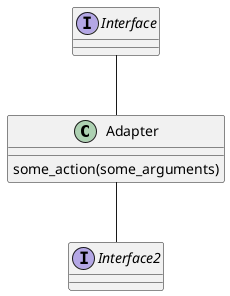 
@startuml 


class Adapter{
    {method} some_action(some_arguments)
}


Interface Interface
Interface Interface2

Interface -- Adapter
Adapter -- Interface2



@enduml 